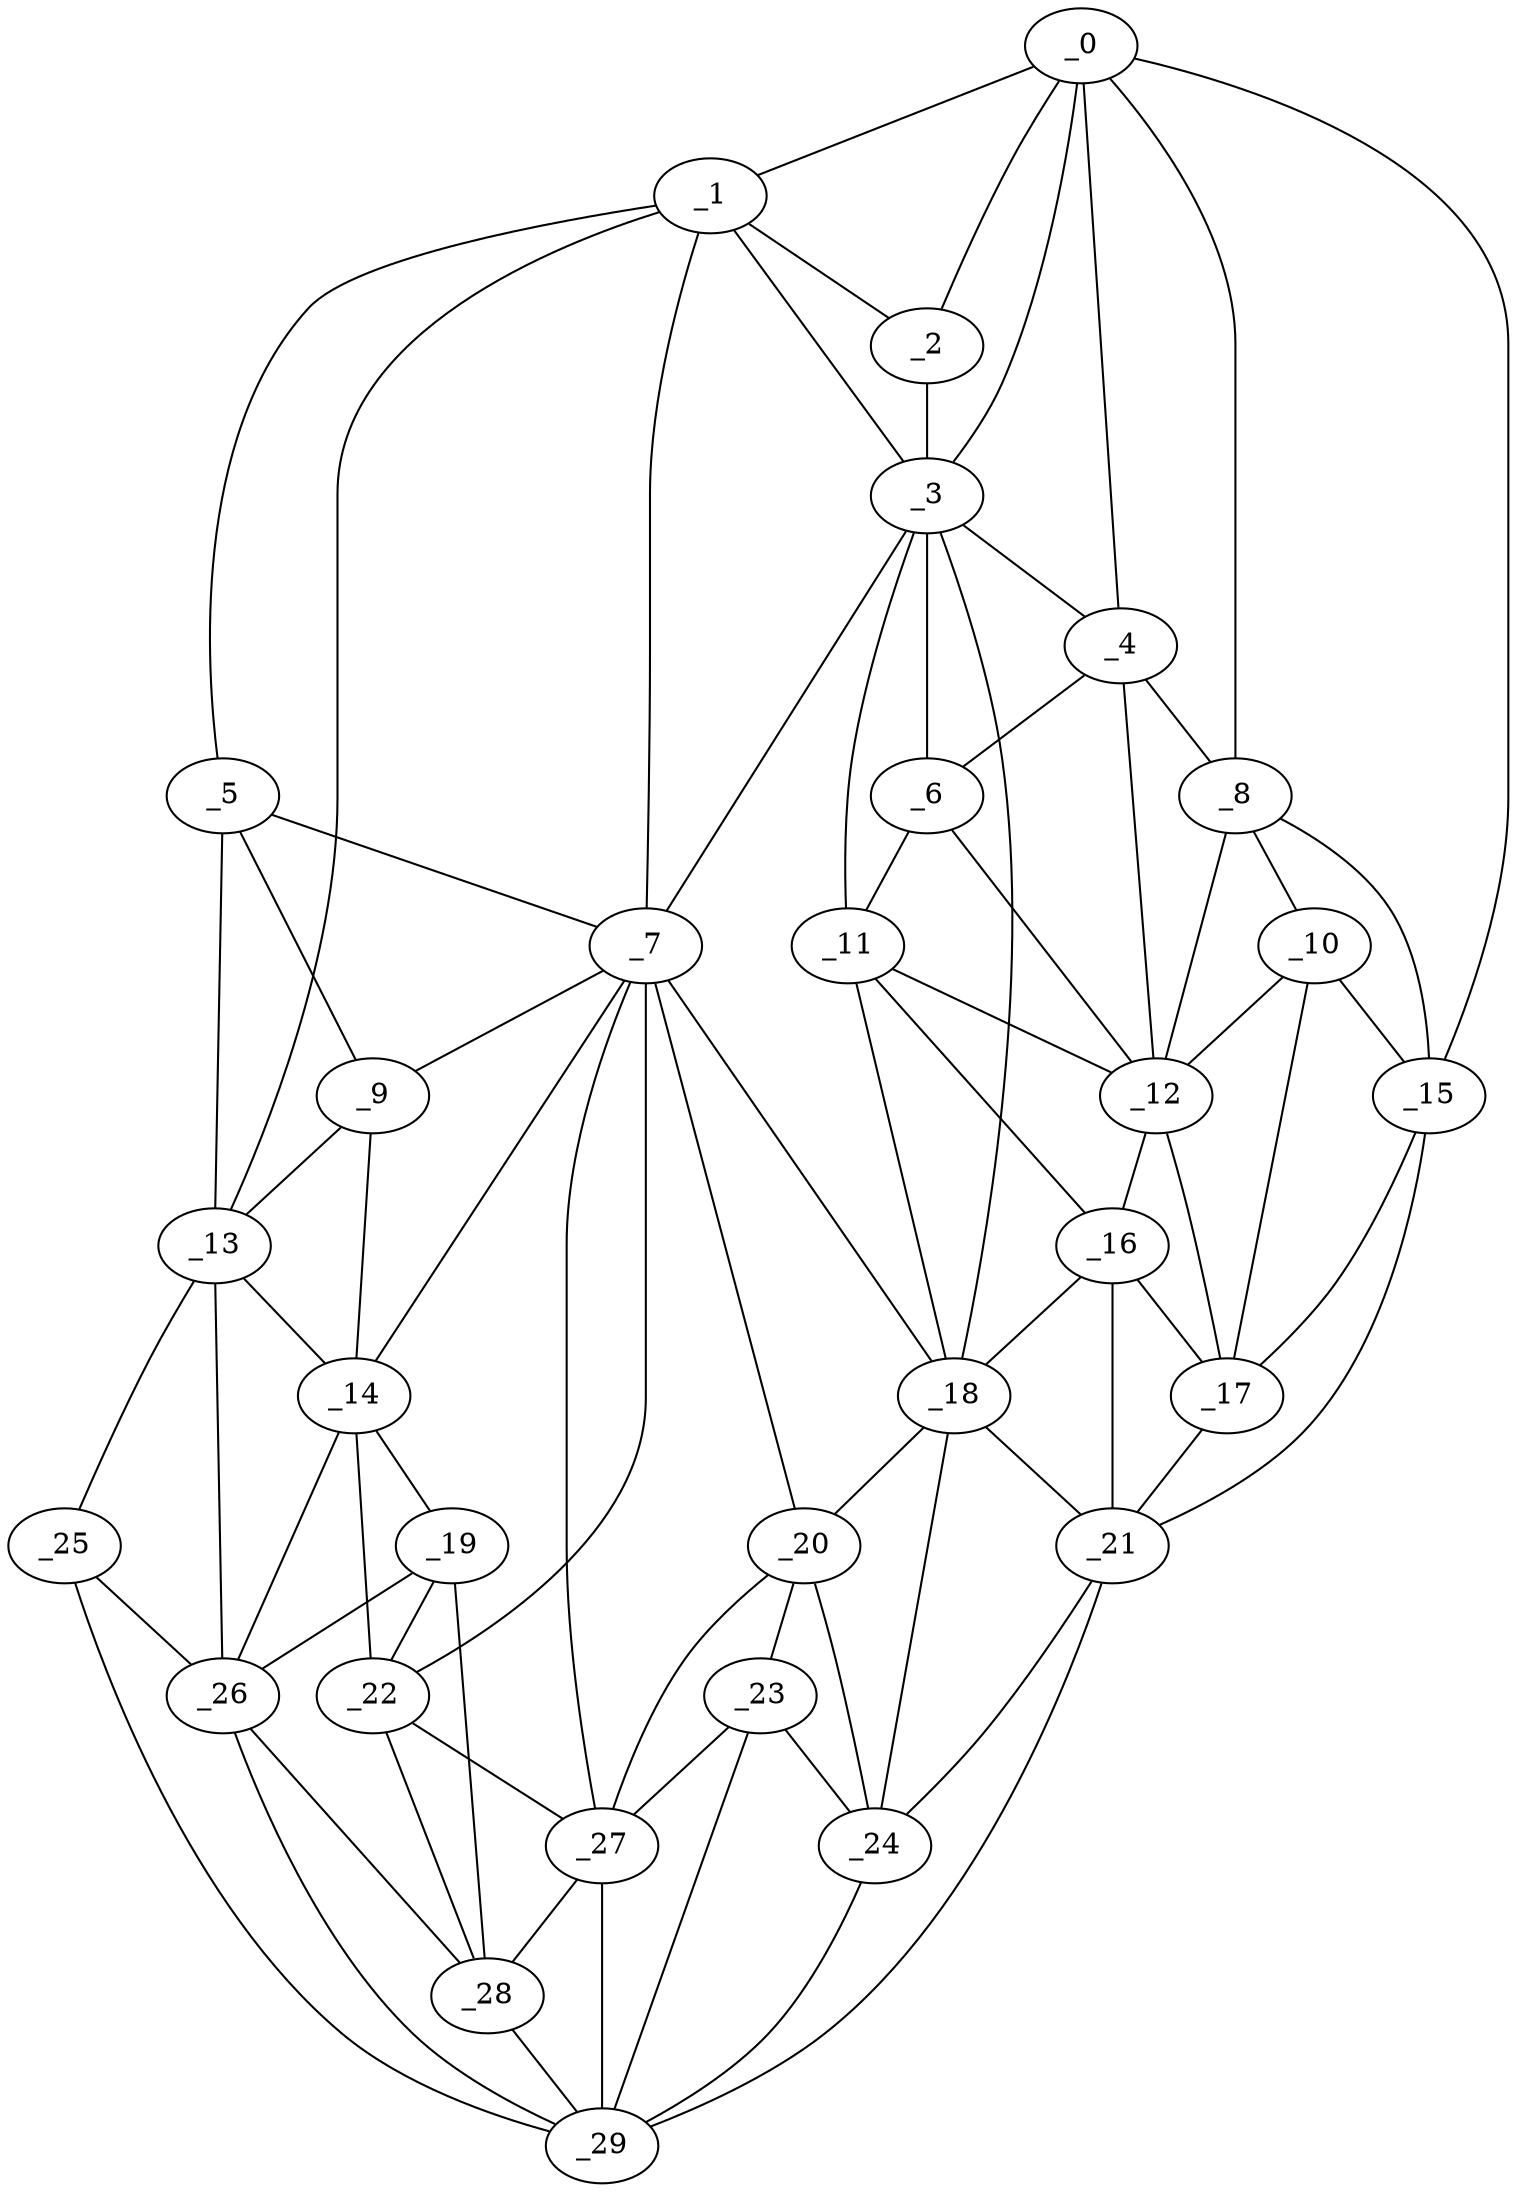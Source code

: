 graph "obj57__110.gxl" {
	_0	 [x=26,
		y=117];
	_1	 [x=29,
		y=72];
	_0 -- _1	 [valence=1];
	_2	 [x=29,
		y=82];
	_0 -- _2	 [valence=2];
	_3	 [x=36,
		y=85];
	_0 -- _3	 [valence=1];
	_4	 [x=44,
		y=104];
	_0 -- _4	 [valence=1];
	_8	 [x=55,
		y=110];
	_0 -- _8	 [valence=2];
	_15	 [x=67,
		y=126];
	_0 -- _15	 [valence=1];
	_1 -- _2	 [valence=2];
	_1 -- _3	 [valence=1];
	_5	 [x=46,
		y=39];
	_1 -- _5	 [valence=2];
	_7	 [x=48,
		y=49];
	_1 -- _7	 [valence=2];
	_13	 [x=65,
		y=2];
	_1 -- _13	 [valence=1];
	_2 -- _3	 [valence=1];
	_3 -- _4	 [valence=2];
	_6	 [x=46,
		y=95];
	_3 -- _6	 [valence=1];
	_3 -- _7	 [valence=2];
	_11	 [x=60,
		y=95];
	_3 -- _11	 [valence=2];
	_18	 [x=74,
		y=86];
	_3 -- _18	 [valence=2];
	_4 -- _6	 [valence=1];
	_4 -- _8	 [valence=1];
	_12	 [x=60,
		y=105];
	_4 -- _12	 [valence=2];
	_5 -- _7	 [valence=2];
	_9	 [x=59,
		y=29];
	_5 -- _9	 [valence=2];
	_5 -- _13	 [valence=2];
	_6 -- _11	 [valence=2];
	_6 -- _12	 [valence=2];
	_7 -- _9	 [valence=2];
	_14	 [x=66,
		y=31];
	_7 -- _14	 [valence=2];
	_7 -- _18	 [valence=1];
	_20	 [x=84,
		y=75];
	_7 -- _20	 [valence=2];
	_22	 [x=86,
		y=40];
	_7 -- _22	 [valence=1];
	_27	 [x=91,
		y=53];
	_7 -- _27	 [valence=1];
	_10	 [x=59,
		y=112];
	_8 -- _10	 [valence=1];
	_8 -- _12	 [valence=2];
	_8 -- _15	 [valence=1];
	_9 -- _13	 [valence=1];
	_9 -- _14	 [valence=1];
	_10 -- _12	 [valence=2];
	_10 -- _15	 [valence=2];
	_17	 [x=71,
		y=112];
	_10 -- _17	 [valence=1];
	_11 -- _12	 [valence=1];
	_16	 [x=71,
		y=92];
	_11 -- _16	 [valence=2];
	_11 -- _18	 [valence=2];
	_12 -- _16	 [valence=2];
	_12 -- _17	 [valence=2];
	_13 -- _14	 [valence=2];
	_25	 [x=90,
		y=3];
	_13 -- _25	 [valence=1];
	_26	 [x=90,
		y=15];
	_13 -- _26	 [valence=1];
	_19	 [x=84,
		y=30];
	_14 -- _19	 [valence=2];
	_14 -- _22	 [valence=2];
	_14 -- _26	 [valence=1];
	_15 -- _17	 [valence=2];
	_21	 [x=85,
		y=95];
	_15 -- _21	 [valence=1];
	_16 -- _17	 [valence=1];
	_16 -- _18	 [valence=2];
	_16 -- _21	 [valence=2];
	_17 -- _21	 [valence=1];
	_18 -- _20	 [valence=2];
	_18 -- _21	 [valence=2];
	_24	 [x=88,
		y=82];
	_18 -- _24	 [valence=2];
	_19 -- _22	 [valence=1];
	_19 -- _26	 [valence=1];
	_28	 [x=92,
		y=34];
	_19 -- _28	 [valence=2];
	_23	 [x=88,
		y=71];
	_20 -- _23	 [valence=1];
	_20 -- _24	 [valence=2];
	_20 -- _27	 [valence=2];
	_21 -- _24	 [valence=2];
	_29	 [x=103,
		y=35];
	_21 -- _29	 [valence=1];
	_22 -- _27	 [valence=1];
	_22 -- _28	 [valence=2];
	_23 -- _24	 [valence=2];
	_23 -- _27	 [valence=1];
	_23 -- _29	 [valence=2];
	_24 -- _29	 [valence=1];
	_25 -- _26	 [valence=2];
	_25 -- _29	 [valence=1];
	_26 -- _28	 [valence=2];
	_26 -- _29	 [valence=1];
	_27 -- _28	 [valence=2];
	_27 -- _29	 [valence=1];
	_28 -- _29	 [valence=1];
}

